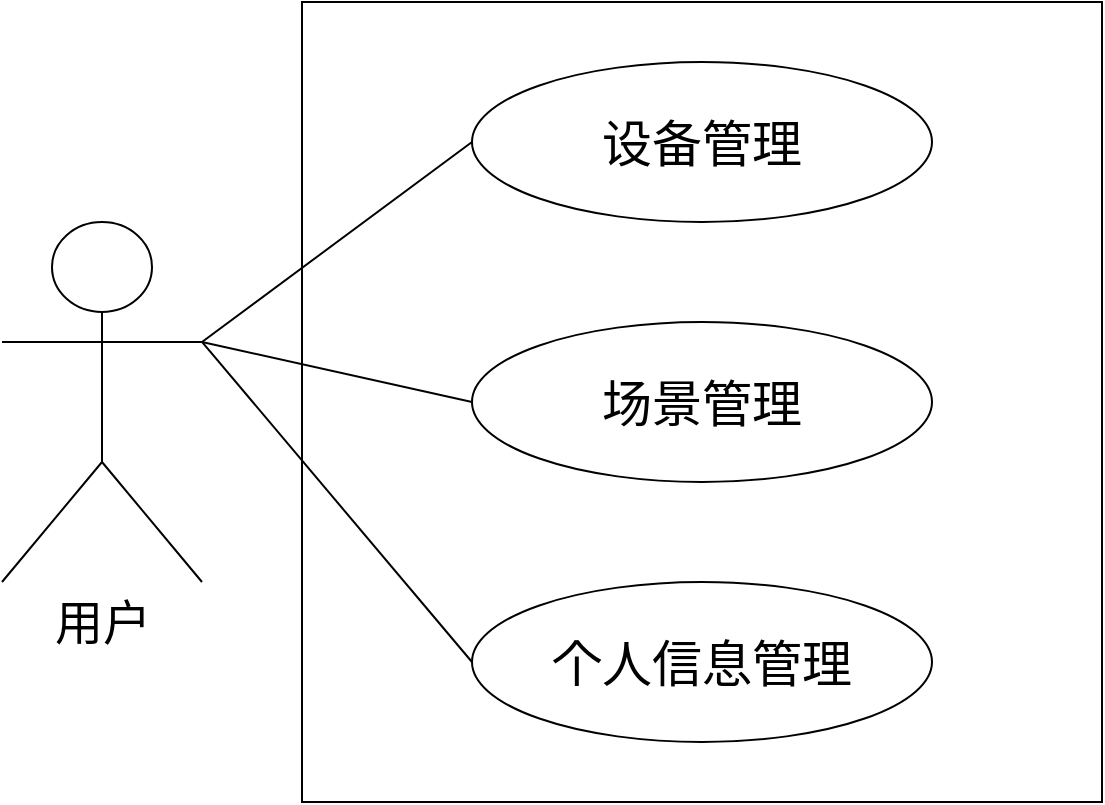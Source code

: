 <mxfile version="24.4.0" type="github">
  <diagram name="第 1 页" id="63GvXFikWLpfrV340ftj">
    <mxGraphModel dx="2074" dy="1098" grid="1" gridSize="10" guides="1" tooltips="1" connect="1" arrows="1" fold="1" page="1" pageScale="1" pageWidth="827" pageHeight="1169" math="0" shadow="0">
      <root>
        <mxCell id="0" />
        <mxCell id="1" parent="0" />
        <mxCell id="3i3T89RWdiUCRR6WST5g-1" value="&lt;div style=&quot;font-size: 24px;&quot;&gt;&lt;span style=&quot;background-color: initial; font-size: 24px;&quot;&gt;&lt;font style=&quot;vertical-align: inherit; font-size: 24px;&quot;&gt;&lt;font style=&quot;vertical-align: inherit; font-size: 24px;&quot;&gt;用户&lt;/font&gt;&lt;/font&gt;&lt;/span&gt;&lt;br style=&quot;font-size: 24px;&quot;&gt;&lt;/div&gt;" style="shape=umlActor;verticalLabelPosition=bottom;verticalAlign=top;html=1;outlineConnect=0;fontSize=24;" vertex="1" parent="1">
          <mxGeometry x="50" y="320" width="100" height="180" as="geometry" />
        </mxCell>
        <mxCell id="3i3T89RWdiUCRR6WST5g-6" value="" style="whiteSpace=wrap;html=1;aspect=fixed;" vertex="1" parent="1">
          <mxGeometry x="200" y="210" width="400" height="400" as="geometry" />
        </mxCell>
        <mxCell id="3i3T89RWdiUCRR6WST5g-7" value="个人信息管理" style="ellipse;whiteSpace=wrap;html=1;fontSize=25;" vertex="1" parent="1">
          <mxGeometry x="285" y="500" width="230" height="80" as="geometry" />
        </mxCell>
        <mxCell id="3i3T89RWdiUCRR6WST5g-8" value="设备管理" style="ellipse;whiteSpace=wrap;html=1;fontSize=25;" vertex="1" parent="1">
          <mxGeometry x="285" y="240" width="230" height="80" as="geometry" />
        </mxCell>
        <mxCell id="3i3T89RWdiUCRR6WST5g-9" value="场景管理" style="ellipse;whiteSpace=wrap;html=1;fontSize=25;" vertex="1" parent="1">
          <mxGeometry x="285" y="370" width="230" height="80" as="geometry" />
        </mxCell>
        <mxCell id="3i3T89RWdiUCRR6WST5g-13" style="rounded=0;orthogonalLoop=1;jettySize=auto;html=1;entryX=0;entryY=0.5;entryDx=0;entryDy=0;strokeColor=default;endArrow=none;endFill=0;" edge="1" parent="1" target="3i3T89RWdiUCRR6WST5g-8">
          <mxGeometry relative="1" as="geometry">
            <mxPoint x="150" y="380" as="sourcePoint" />
          </mxGeometry>
        </mxCell>
        <mxCell id="3i3T89RWdiUCRR6WST5g-15" style="rounded=0;orthogonalLoop=1;jettySize=auto;html=1;entryX=0;entryY=0.5;entryDx=0;entryDy=0;strokeColor=default;endArrow=none;endFill=0;" edge="1" parent="1" target="3i3T89RWdiUCRR6WST5g-9">
          <mxGeometry relative="1" as="geometry">
            <mxPoint x="150" y="380" as="sourcePoint" />
            <mxPoint x="295" y="265" as="targetPoint" />
          </mxGeometry>
        </mxCell>
        <mxCell id="3i3T89RWdiUCRR6WST5g-16" style="rounded=0;orthogonalLoop=1;jettySize=auto;html=1;entryX=0;entryY=0.5;entryDx=0;entryDy=0;strokeColor=default;endArrow=none;endFill=0;exitX=1;exitY=0.333;exitDx=0;exitDy=0;exitPerimeter=0;" edge="1" parent="1" source="3i3T89RWdiUCRR6WST5g-1" target="3i3T89RWdiUCRR6WST5g-7">
          <mxGeometry relative="1" as="geometry">
            <mxPoint x="150" y="355" as="sourcePoint" />
            <mxPoint x="295" y="395" as="targetPoint" />
          </mxGeometry>
        </mxCell>
      </root>
    </mxGraphModel>
  </diagram>
</mxfile>
